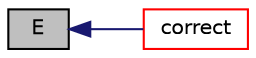 digraph "E"
{
  bgcolor="transparent";
  edge [fontname="Helvetica",fontsize="10",labelfontname="Helvetica",labelfontsize="10"];
  node [fontname="Helvetica",fontsize="10",shape=record];
  rankdir="LR";
  Node349 [label="E",height=0.2,width=0.4,color="black", fillcolor="grey75", style="filled", fontcolor="black"];
  Node349 -> Node350 [dir="back",color="midnightblue",fontsize="10",style="solid",fontname="Helvetica"];
  Node350 [label="correct",height=0.2,width=0.4,color="red",URL="$a32065.html#a3ae44b28050c3aa494c1d8e18cf618c1",tooltip="Solve the turbulence equations and correct the turbulence viscosity. "];
}
